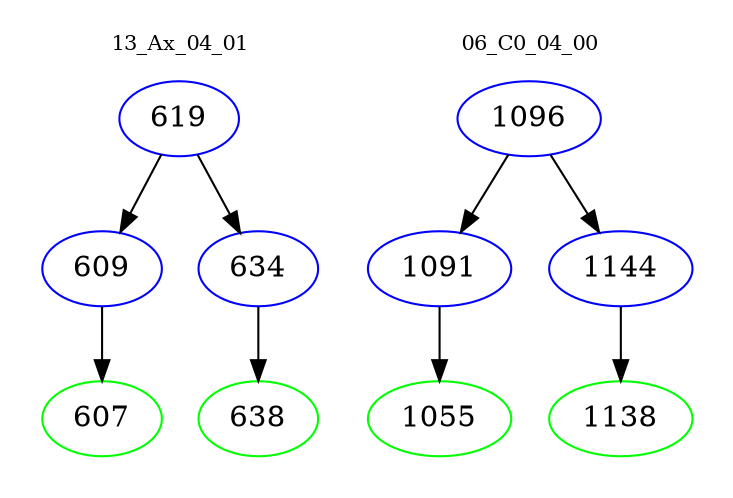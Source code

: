 digraph{
subgraph cluster_0 {
color = white
label = "13_Ax_04_01";
fontsize=10;
T0_619 [label="619", color="blue"]
T0_619 -> T0_609 [color="black"]
T0_609 [label="609", color="blue"]
T0_609 -> T0_607 [color="black"]
T0_607 [label="607", color="green"]
T0_619 -> T0_634 [color="black"]
T0_634 [label="634", color="blue"]
T0_634 -> T0_638 [color="black"]
T0_638 [label="638", color="green"]
}
subgraph cluster_1 {
color = white
label = "06_C0_04_00";
fontsize=10;
T1_1096 [label="1096", color="blue"]
T1_1096 -> T1_1091 [color="black"]
T1_1091 [label="1091", color="blue"]
T1_1091 -> T1_1055 [color="black"]
T1_1055 [label="1055", color="green"]
T1_1096 -> T1_1144 [color="black"]
T1_1144 [label="1144", color="blue"]
T1_1144 -> T1_1138 [color="black"]
T1_1138 [label="1138", color="green"]
}
}
